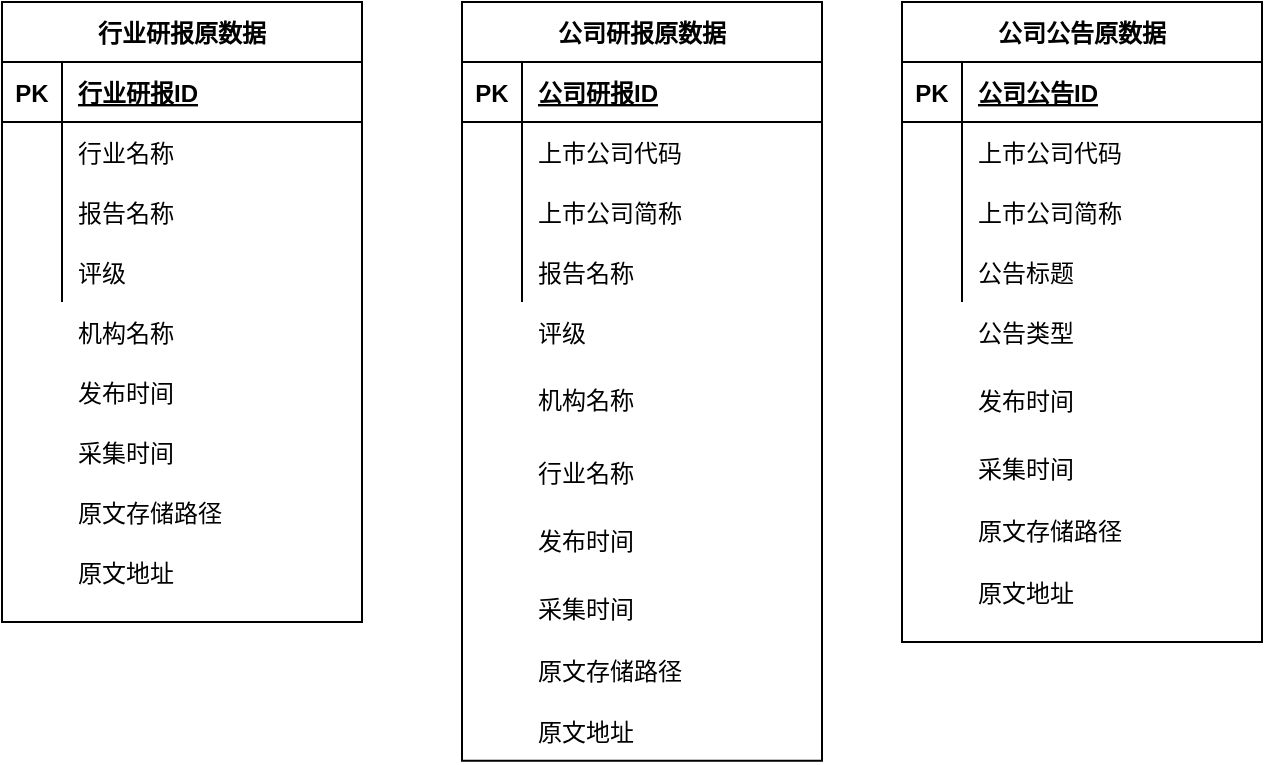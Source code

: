 <mxfile version="14.4.9" type="github">
  <diagram id="uSX-9S-eXGz2k6nIvwEQ" name="第 1 页">
    <mxGraphModel dx="968" dy="469" grid="1" gridSize="10" guides="1" tooltips="1" connect="1" arrows="1" fold="1" page="1" pageScale="1" pageWidth="850" pageHeight="1100" math="0" shadow="0">
      <root>
        <mxCell id="0" />
        <mxCell id="1" parent="0" />
        <mxCell id="P-fnGor--EmOhXwZXgAq-38" value="" style="group" vertex="1" connectable="0" parent="1">
          <mxGeometry x="70" y="100" width="180" height="310" as="geometry" />
        </mxCell>
        <mxCell id="P-fnGor--EmOhXwZXgAq-15" value="行业研报原数据" style="shape=table;startSize=30;container=1;collapsible=1;childLayout=tableLayout;fixedRows=1;rowLines=0;fontStyle=1;align=center;resizeLast=1;" vertex="1" parent="P-fnGor--EmOhXwZXgAq-38">
          <mxGeometry width="180" height="310" as="geometry" />
        </mxCell>
        <mxCell id="P-fnGor--EmOhXwZXgAq-16" value="" style="shape=partialRectangle;collapsible=0;dropTarget=0;pointerEvents=0;fillColor=none;top=0;left=0;bottom=1;right=0;points=[[0,0.5],[1,0.5]];portConstraint=eastwest;" vertex="1" parent="P-fnGor--EmOhXwZXgAq-15">
          <mxGeometry y="30" width="180" height="30" as="geometry" />
        </mxCell>
        <mxCell id="P-fnGor--EmOhXwZXgAq-17" value="PK" style="shape=partialRectangle;connectable=0;fillColor=none;top=0;left=0;bottom=0;right=0;fontStyle=1;overflow=hidden;" vertex="1" parent="P-fnGor--EmOhXwZXgAq-16">
          <mxGeometry width="30" height="30" as="geometry" />
        </mxCell>
        <mxCell id="P-fnGor--EmOhXwZXgAq-18" value="行业研报ID" style="shape=partialRectangle;connectable=0;fillColor=none;top=0;left=0;bottom=0;right=0;align=left;spacingLeft=6;fontStyle=5;overflow=hidden;" vertex="1" parent="P-fnGor--EmOhXwZXgAq-16">
          <mxGeometry x="30" width="150" height="30" as="geometry" />
        </mxCell>
        <mxCell id="P-fnGor--EmOhXwZXgAq-19" value="" style="shape=partialRectangle;collapsible=0;dropTarget=0;pointerEvents=0;fillColor=none;top=0;left=0;bottom=0;right=0;points=[[0,0.5],[1,0.5]];portConstraint=eastwest;" vertex="1" parent="P-fnGor--EmOhXwZXgAq-15">
          <mxGeometry y="60" width="180" height="30" as="geometry" />
        </mxCell>
        <mxCell id="P-fnGor--EmOhXwZXgAq-20" value="" style="shape=partialRectangle;connectable=0;fillColor=none;top=0;left=0;bottom=0;right=0;editable=1;overflow=hidden;" vertex="1" parent="P-fnGor--EmOhXwZXgAq-19">
          <mxGeometry width="30" height="30" as="geometry" />
        </mxCell>
        <mxCell id="P-fnGor--EmOhXwZXgAq-21" value="行业名称" style="shape=partialRectangle;connectable=0;fillColor=none;top=0;left=0;bottom=0;right=0;align=left;spacingLeft=6;overflow=hidden;" vertex="1" parent="P-fnGor--EmOhXwZXgAq-19">
          <mxGeometry x="30" width="150" height="30" as="geometry" />
        </mxCell>
        <mxCell id="P-fnGor--EmOhXwZXgAq-22" value="" style="shape=partialRectangle;collapsible=0;dropTarget=0;pointerEvents=0;fillColor=none;top=0;left=0;bottom=0;right=0;points=[[0,0.5],[1,0.5]];portConstraint=eastwest;" vertex="1" parent="P-fnGor--EmOhXwZXgAq-15">
          <mxGeometry y="90" width="180" height="30" as="geometry" />
        </mxCell>
        <mxCell id="P-fnGor--EmOhXwZXgAq-23" value="" style="shape=partialRectangle;connectable=0;fillColor=none;top=0;left=0;bottom=0;right=0;editable=1;overflow=hidden;" vertex="1" parent="P-fnGor--EmOhXwZXgAq-22">
          <mxGeometry width="30" height="30" as="geometry" />
        </mxCell>
        <mxCell id="P-fnGor--EmOhXwZXgAq-24" value="报告名称" style="shape=partialRectangle;connectable=0;fillColor=none;top=0;left=0;bottom=0;right=0;align=left;spacingLeft=6;overflow=hidden;" vertex="1" parent="P-fnGor--EmOhXwZXgAq-22">
          <mxGeometry x="30" width="150" height="30" as="geometry" />
        </mxCell>
        <mxCell id="P-fnGor--EmOhXwZXgAq-25" value="" style="shape=partialRectangle;collapsible=0;dropTarget=0;pointerEvents=0;fillColor=none;top=0;left=0;bottom=0;right=0;points=[[0,0.5],[1,0.5]];portConstraint=eastwest;" vertex="1" parent="P-fnGor--EmOhXwZXgAq-15">
          <mxGeometry y="120" width="180" height="30" as="geometry" />
        </mxCell>
        <mxCell id="P-fnGor--EmOhXwZXgAq-26" value="" style="shape=partialRectangle;connectable=0;fillColor=none;top=0;left=0;bottom=0;right=0;editable=1;overflow=hidden;" vertex="1" parent="P-fnGor--EmOhXwZXgAq-25">
          <mxGeometry width="30" height="30" as="geometry" />
        </mxCell>
        <mxCell id="P-fnGor--EmOhXwZXgAq-27" value="评级" style="shape=partialRectangle;connectable=0;fillColor=none;top=0;left=0;bottom=0;right=0;align=left;spacingLeft=6;overflow=hidden;" vertex="1" parent="P-fnGor--EmOhXwZXgAq-25">
          <mxGeometry x="30" width="150" height="30" as="geometry" />
        </mxCell>
        <mxCell id="P-fnGor--EmOhXwZXgAq-28" value="" style="shape=partialRectangle;connectable=0;fillColor=none;top=0;left=0;bottom=0;right=0;editable=1;overflow=hidden;" vertex="1" parent="P-fnGor--EmOhXwZXgAq-38">
          <mxGeometry y="150" width="30" height="30" as="geometry" />
        </mxCell>
        <mxCell id="P-fnGor--EmOhXwZXgAq-29" value="机构名称" style="shape=partialRectangle;connectable=0;fillColor=none;top=0;left=0;bottom=0;right=0;align=left;spacingLeft=6;overflow=hidden;" vertex="1" parent="P-fnGor--EmOhXwZXgAq-38">
          <mxGeometry x="30" y="150" width="150" height="30" as="geometry" />
        </mxCell>
        <mxCell id="P-fnGor--EmOhXwZXgAq-30" value="" style="shape=partialRectangle;connectable=0;fillColor=none;top=0;left=0;bottom=0;right=0;editable=1;overflow=hidden;" vertex="1" parent="P-fnGor--EmOhXwZXgAq-38">
          <mxGeometry y="180" width="30" height="30" as="geometry" />
        </mxCell>
        <mxCell id="P-fnGor--EmOhXwZXgAq-31" value="发布时间" style="shape=partialRectangle;connectable=0;fillColor=none;top=0;left=0;bottom=0;right=0;align=left;spacingLeft=6;overflow=hidden;" vertex="1" parent="P-fnGor--EmOhXwZXgAq-38">
          <mxGeometry x="30" y="180" width="150" height="30" as="geometry" />
        </mxCell>
        <mxCell id="P-fnGor--EmOhXwZXgAq-32" value="" style="shape=partialRectangle;connectable=0;fillColor=none;top=0;left=0;bottom=0;right=0;editable=1;overflow=hidden;" vertex="1" parent="P-fnGor--EmOhXwZXgAq-38">
          <mxGeometry y="210" width="30" height="30" as="geometry" />
        </mxCell>
        <mxCell id="P-fnGor--EmOhXwZXgAq-33" value="采集时间" style="shape=partialRectangle;connectable=0;fillColor=none;top=0;left=0;bottom=0;right=0;align=left;spacingLeft=6;overflow=hidden;" vertex="1" parent="P-fnGor--EmOhXwZXgAq-38">
          <mxGeometry x="30" y="210" width="150" height="30" as="geometry" />
        </mxCell>
        <mxCell id="P-fnGor--EmOhXwZXgAq-34" value="" style="shape=partialRectangle;connectable=0;fillColor=none;top=0;left=0;bottom=0;right=0;editable=1;overflow=hidden;" vertex="1" parent="P-fnGor--EmOhXwZXgAq-38">
          <mxGeometry y="240" width="30" height="30" as="geometry" />
        </mxCell>
        <mxCell id="P-fnGor--EmOhXwZXgAq-35" value="原文存储路径" style="shape=partialRectangle;connectable=0;fillColor=none;top=0;left=0;bottom=0;right=0;align=left;spacingLeft=6;overflow=hidden;" vertex="1" parent="P-fnGor--EmOhXwZXgAq-38">
          <mxGeometry x="30" y="240" width="150" height="30" as="geometry" />
        </mxCell>
        <mxCell id="P-fnGor--EmOhXwZXgAq-36" value="" style="shape=partialRectangle;connectable=0;fillColor=none;top=0;left=0;bottom=0;right=0;editable=1;overflow=hidden;" vertex="1" parent="P-fnGor--EmOhXwZXgAq-38">
          <mxGeometry y="270" width="30" height="30" as="geometry" />
        </mxCell>
        <mxCell id="P-fnGor--EmOhXwZXgAq-37" value="原文地址" style="shape=partialRectangle;connectable=0;fillColor=none;top=0;left=0;bottom=0;right=0;align=left;spacingLeft=6;overflow=hidden;" vertex="1" parent="P-fnGor--EmOhXwZXgAq-38">
          <mxGeometry x="30" y="270" width="150" height="30" as="geometry" />
        </mxCell>
        <mxCell id="P-fnGor--EmOhXwZXgAq-39" value="" style="group" vertex="1" connectable="0" parent="1">
          <mxGeometry x="300" y="100" width="180" height="380" as="geometry" />
        </mxCell>
        <mxCell id="P-fnGor--EmOhXwZXgAq-40" value="公司研报原数据" style="shape=table;startSize=30;container=1;collapsible=1;childLayout=tableLayout;fixedRows=1;rowLines=0;fontStyle=1;align=center;resizeLast=1;" vertex="1" parent="P-fnGor--EmOhXwZXgAq-39">
          <mxGeometry width="180" height="379.334" as="geometry" />
        </mxCell>
        <mxCell id="P-fnGor--EmOhXwZXgAq-41" value="" style="shape=partialRectangle;collapsible=0;dropTarget=0;pointerEvents=0;fillColor=none;top=0;left=0;bottom=1;right=0;points=[[0,0.5],[1,0.5]];portConstraint=eastwest;" vertex="1" parent="P-fnGor--EmOhXwZXgAq-40">
          <mxGeometry y="30" width="180" height="30" as="geometry" />
        </mxCell>
        <mxCell id="P-fnGor--EmOhXwZXgAq-42" value="PK" style="shape=partialRectangle;connectable=0;fillColor=none;top=0;left=0;bottom=0;right=0;fontStyle=1;overflow=hidden;" vertex="1" parent="P-fnGor--EmOhXwZXgAq-41">
          <mxGeometry width="30" height="30" as="geometry" />
        </mxCell>
        <mxCell id="P-fnGor--EmOhXwZXgAq-43" value="公司研报ID" style="shape=partialRectangle;connectable=0;fillColor=none;top=0;left=0;bottom=0;right=0;align=left;spacingLeft=6;fontStyle=5;overflow=hidden;" vertex="1" parent="P-fnGor--EmOhXwZXgAq-41">
          <mxGeometry x="30" width="150" height="30" as="geometry" />
        </mxCell>
        <mxCell id="P-fnGor--EmOhXwZXgAq-44" value="" style="shape=partialRectangle;collapsible=0;dropTarget=0;pointerEvents=0;fillColor=none;top=0;left=0;bottom=0;right=0;points=[[0,0.5],[1,0.5]];portConstraint=eastwest;" vertex="1" parent="P-fnGor--EmOhXwZXgAq-40">
          <mxGeometry y="60" width="180" height="30" as="geometry" />
        </mxCell>
        <mxCell id="P-fnGor--EmOhXwZXgAq-45" value="" style="shape=partialRectangle;connectable=0;fillColor=none;top=0;left=0;bottom=0;right=0;editable=1;overflow=hidden;" vertex="1" parent="P-fnGor--EmOhXwZXgAq-44">
          <mxGeometry width="30" height="30" as="geometry" />
        </mxCell>
        <mxCell id="P-fnGor--EmOhXwZXgAq-46" value="上市公司代码" style="shape=partialRectangle;connectable=0;fillColor=none;top=0;left=0;bottom=0;right=0;align=left;spacingLeft=6;overflow=hidden;" vertex="1" parent="P-fnGor--EmOhXwZXgAq-44">
          <mxGeometry x="30" width="150" height="30" as="geometry" />
        </mxCell>
        <mxCell id="P-fnGor--EmOhXwZXgAq-47" value="" style="shape=partialRectangle;collapsible=0;dropTarget=0;pointerEvents=0;fillColor=none;top=0;left=0;bottom=0;right=0;points=[[0,0.5],[1,0.5]];portConstraint=eastwest;" vertex="1" parent="P-fnGor--EmOhXwZXgAq-40">
          <mxGeometry y="90" width="180" height="30" as="geometry" />
        </mxCell>
        <mxCell id="P-fnGor--EmOhXwZXgAq-48" value="" style="shape=partialRectangle;connectable=0;fillColor=none;top=0;left=0;bottom=0;right=0;editable=1;overflow=hidden;" vertex="1" parent="P-fnGor--EmOhXwZXgAq-47">
          <mxGeometry width="30" height="30" as="geometry" />
        </mxCell>
        <mxCell id="P-fnGor--EmOhXwZXgAq-49" value="上市公司简称" style="shape=partialRectangle;connectable=0;fillColor=none;top=0;left=0;bottom=0;right=0;align=left;spacingLeft=6;overflow=hidden;" vertex="1" parent="P-fnGor--EmOhXwZXgAq-47">
          <mxGeometry x="30" width="150" height="30" as="geometry" />
        </mxCell>
        <mxCell id="P-fnGor--EmOhXwZXgAq-50" value="" style="shape=partialRectangle;collapsible=0;dropTarget=0;pointerEvents=0;fillColor=none;top=0;left=0;bottom=0;right=0;points=[[0,0.5],[1,0.5]];portConstraint=eastwest;" vertex="1" parent="P-fnGor--EmOhXwZXgAq-40">
          <mxGeometry y="120" width="180" height="30" as="geometry" />
        </mxCell>
        <mxCell id="P-fnGor--EmOhXwZXgAq-51" value="" style="shape=partialRectangle;connectable=0;fillColor=none;top=0;left=0;bottom=0;right=0;editable=1;overflow=hidden;" vertex="1" parent="P-fnGor--EmOhXwZXgAq-50">
          <mxGeometry width="30" height="30" as="geometry" />
        </mxCell>
        <mxCell id="P-fnGor--EmOhXwZXgAq-52" value="报告名称" style="shape=partialRectangle;connectable=0;fillColor=none;top=0;left=0;bottom=0;right=0;align=left;spacingLeft=6;overflow=hidden;" vertex="1" parent="P-fnGor--EmOhXwZXgAq-50">
          <mxGeometry x="30" width="150" height="30" as="geometry" />
        </mxCell>
        <mxCell id="P-fnGor--EmOhXwZXgAq-53" value="" style="shape=partialRectangle;connectable=0;fillColor=none;top=0;left=0;bottom=0;right=0;editable=1;overflow=hidden;" vertex="1" parent="P-fnGor--EmOhXwZXgAq-39">
          <mxGeometry y="183.549" width="30" height="36.71" as="geometry" />
        </mxCell>
        <mxCell id="P-fnGor--EmOhXwZXgAq-54" value="评级" style="shape=partialRectangle;connectable=0;fillColor=none;top=0;left=0;bottom=0;right=0;align=left;spacingLeft=6;overflow=hidden;" vertex="1" parent="P-fnGor--EmOhXwZXgAq-39">
          <mxGeometry x="30" y="146.836" width="150" height="36.71" as="geometry" />
        </mxCell>
        <mxCell id="P-fnGor--EmOhXwZXgAq-55" value="" style="shape=partialRectangle;connectable=0;fillColor=none;top=0;left=0;bottom=0;right=0;editable=1;overflow=hidden;" vertex="1" parent="P-fnGor--EmOhXwZXgAq-39">
          <mxGeometry y="220.258" width="30" height="36.71" as="geometry" />
        </mxCell>
        <mxCell id="P-fnGor--EmOhXwZXgAq-56" value="机构名称" style="shape=partialRectangle;connectable=0;fillColor=none;top=0;left=0;bottom=0;right=0;align=left;spacingLeft=6;overflow=hidden;" vertex="1" parent="P-fnGor--EmOhXwZXgAq-39">
          <mxGeometry x="30" y="179.996" width="150" height="36.71" as="geometry" />
        </mxCell>
        <mxCell id="P-fnGor--EmOhXwZXgAq-57" value="" style="shape=partialRectangle;connectable=0;fillColor=none;top=0;left=0;bottom=0;right=0;editable=1;overflow=hidden;" vertex="1" parent="P-fnGor--EmOhXwZXgAq-39">
          <mxGeometry y="256.968" width="30" height="36.71" as="geometry" />
        </mxCell>
        <mxCell id="P-fnGor--EmOhXwZXgAq-58" value="行业名称" style="shape=partialRectangle;connectable=0;fillColor=none;top=0;left=0;bottom=0;right=0;align=left;spacingLeft=6;overflow=hidden;" vertex="1" parent="P-fnGor--EmOhXwZXgAq-39">
          <mxGeometry x="30" y="216.706" width="150" height="36.71" as="geometry" />
        </mxCell>
        <mxCell id="P-fnGor--EmOhXwZXgAq-59" value="" style="shape=partialRectangle;connectable=0;fillColor=none;top=0;left=0;bottom=0;right=0;editable=1;overflow=hidden;" vertex="1" parent="P-fnGor--EmOhXwZXgAq-39">
          <mxGeometry y="293.678" width="30" height="36.71" as="geometry" />
        </mxCell>
        <mxCell id="P-fnGor--EmOhXwZXgAq-61" value="" style="shape=partialRectangle;connectable=0;fillColor=none;top=0;left=0;bottom=0;right=0;editable=1;overflow=hidden;" vertex="1" parent="P-fnGor--EmOhXwZXgAq-39">
          <mxGeometry y="330.387" width="30" height="36.71" as="geometry" />
        </mxCell>
        <mxCell id="P-fnGor--EmOhXwZXgAq-63" value="发布时间" style="shape=partialRectangle;connectable=0;fillColor=none;top=0;left=0;bottom=0;right=0;align=left;spacingLeft=6;overflow=hidden;" vertex="1" parent="P-fnGor--EmOhXwZXgAq-39">
          <mxGeometry x="30" y="253.413" width="150" height="30.757" as="geometry" />
        </mxCell>
        <mxCell id="P-fnGor--EmOhXwZXgAq-64" value="采集时间" style="shape=partialRectangle;connectable=0;fillColor=none;top=0;left=0;bottom=0;right=0;align=left;spacingLeft=6;overflow=hidden;" vertex="1" parent="P-fnGor--EmOhXwZXgAq-39">
          <mxGeometry x="30" y="287.73" width="150" height="30.757" as="geometry" />
        </mxCell>
        <mxCell id="P-fnGor--EmOhXwZXgAq-65" value="原文存储路径" style="shape=partialRectangle;connectable=0;fillColor=none;top=0;left=0;bottom=0;right=0;align=left;spacingLeft=6;overflow=hidden;" vertex="1" parent="P-fnGor--EmOhXwZXgAq-39">
          <mxGeometry x="30" y="318.486" width="150" height="30.757" as="geometry" />
        </mxCell>
        <mxCell id="P-fnGor--EmOhXwZXgAq-66" value="原文地址" style="shape=partialRectangle;connectable=0;fillColor=none;top=0;left=0;bottom=0;right=0;align=left;spacingLeft=6;overflow=hidden;" vertex="1" parent="P-fnGor--EmOhXwZXgAq-39">
          <mxGeometry x="30" y="349.243" width="150" height="30.757" as="geometry" />
        </mxCell>
        <mxCell id="P-fnGor--EmOhXwZXgAq-93" value="" style="group" vertex="1" connectable="0" parent="1">
          <mxGeometry x="520" y="100" width="180" height="367.097" as="geometry" />
        </mxCell>
        <mxCell id="P-fnGor--EmOhXwZXgAq-68" value="公司公告原数据" style="shape=table;startSize=30;container=1;collapsible=1;childLayout=tableLayout;fixedRows=1;rowLines=0;fontStyle=1;align=center;resizeLast=1;" vertex="1" parent="P-fnGor--EmOhXwZXgAq-93">
          <mxGeometry width="180" height="320" as="geometry" />
        </mxCell>
        <mxCell id="P-fnGor--EmOhXwZXgAq-69" value="" style="shape=partialRectangle;collapsible=0;dropTarget=0;pointerEvents=0;fillColor=none;top=0;left=0;bottom=1;right=0;points=[[0,0.5],[1,0.5]];portConstraint=eastwest;" vertex="1" parent="P-fnGor--EmOhXwZXgAq-68">
          <mxGeometry y="30" width="180" height="30" as="geometry" />
        </mxCell>
        <mxCell id="P-fnGor--EmOhXwZXgAq-70" value="PK" style="shape=partialRectangle;connectable=0;fillColor=none;top=0;left=0;bottom=0;right=0;fontStyle=1;overflow=hidden;" vertex="1" parent="P-fnGor--EmOhXwZXgAq-69">
          <mxGeometry width="30" height="30" as="geometry" />
        </mxCell>
        <mxCell id="P-fnGor--EmOhXwZXgAq-71" value="公司公告ID" style="shape=partialRectangle;connectable=0;fillColor=none;top=0;left=0;bottom=0;right=0;align=left;spacingLeft=6;fontStyle=5;overflow=hidden;" vertex="1" parent="P-fnGor--EmOhXwZXgAq-69">
          <mxGeometry x="30" width="150" height="30" as="geometry" />
        </mxCell>
        <mxCell id="P-fnGor--EmOhXwZXgAq-72" value="" style="shape=partialRectangle;collapsible=0;dropTarget=0;pointerEvents=0;fillColor=none;top=0;left=0;bottom=0;right=0;points=[[0,0.5],[1,0.5]];portConstraint=eastwest;" vertex="1" parent="P-fnGor--EmOhXwZXgAq-68">
          <mxGeometry y="60" width="180" height="30" as="geometry" />
        </mxCell>
        <mxCell id="P-fnGor--EmOhXwZXgAq-73" value="" style="shape=partialRectangle;connectable=0;fillColor=none;top=0;left=0;bottom=0;right=0;editable=1;overflow=hidden;" vertex="1" parent="P-fnGor--EmOhXwZXgAq-72">
          <mxGeometry width="30" height="30" as="geometry" />
        </mxCell>
        <mxCell id="P-fnGor--EmOhXwZXgAq-74" value="上市公司代码" style="shape=partialRectangle;connectable=0;fillColor=none;top=0;left=0;bottom=0;right=0;align=left;spacingLeft=6;overflow=hidden;" vertex="1" parent="P-fnGor--EmOhXwZXgAq-72">
          <mxGeometry x="30" width="150" height="30" as="geometry" />
        </mxCell>
        <mxCell id="P-fnGor--EmOhXwZXgAq-75" value="" style="shape=partialRectangle;collapsible=0;dropTarget=0;pointerEvents=0;fillColor=none;top=0;left=0;bottom=0;right=0;points=[[0,0.5],[1,0.5]];portConstraint=eastwest;" vertex="1" parent="P-fnGor--EmOhXwZXgAq-68">
          <mxGeometry y="90" width="180" height="30" as="geometry" />
        </mxCell>
        <mxCell id="P-fnGor--EmOhXwZXgAq-76" value="" style="shape=partialRectangle;connectable=0;fillColor=none;top=0;left=0;bottom=0;right=0;editable=1;overflow=hidden;" vertex="1" parent="P-fnGor--EmOhXwZXgAq-75">
          <mxGeometry width="30" height="30" as="geometry" />
        </mxCell>
        <mxCell id="P-fnGor--EmOhXwZXgAq-77" value="上市公司简称" style="shape=partialRectangle;connectable=0;fillColor=none;top=0;left=0;bottom=0;right=0;align=left;spacingLeft=6;overflow=hidden;" vertex="1" parent="P-fnGor--EmOhXwZXgAq-75">
          <mxGeometry x="30" width="150" height="30" as="geometry" />
        </mxCell>
        <mxCell id="P-fnGor--EmOhXwZXgAq-78" value="" style="shape=partialRectangle;collapsible=0;dropTarget=0;pointerEvents=0;fillColor=none;top=0;left=0;bottom=0;right=0;points=[[0,0.5],[1,0.5]];portConstraint=eastwest;" vertex="1" parent="P-fnGor--EmOhXwZXgAq-68">
          <mxGeometry y="120" width="180" height="30" as="geometry" />
        </mxCell>
        <mxCell id="P-fnGor--EmOhXwZXgAq-79" value="" style="shape=partialRectangle;connectable=0;fillColor=none;top=0;left=0;bottom=0;right=0;editable=1;overflow=hidden;" vertex="1" parent="P-fnGor--EmOhXwZXgAq-78">
          <mxGeometry width="30" height="30" as="geometry" />
        </mxCell>
        <mxCell id="P-fnGor--EmOhXwZXgAq-80" value="公告标题" style="shape=partialRectangle;connectable=0;fillColor=none;top=0;left=0;bottom=0;right=0;align=left;spacingLeft=6;overflow=hidden;" vertex="1" parent="P-fnGor--EmOhXwZXgAq-78">
          <mxGeometry x="30" width="150" height="30" as="geometry" />
        </mxCell>
        <mxCell id="P-fnGor--EmOhXwZXgAq-81" value="" style="shape=partialRectangle;connectable=0;fillColor=none;top=0;left=0;bottom=0;right=0;editable=1;overflow=hidden;" vertex="1" parent="P-fnGor--EmOhXwZXgAq-93">
          <mxGeometry y="183.549" width="30" height="36.71" as="geometry" />
        </mxCell>
        <mxCell id="P-fnGor--EmOhXwZXgAq-82" value="公告类型" style="shape=partialRectangle;connectable=0;fillColor=none;top=0;left=0;bottom=0;right=0;align=left;spacingLeft=6;overflow=hidden;" vertex="1" parent="P-fnGor--EmOhXwZXgAq-93">
          <mxGeometry x="30" y="146.836" width="150" height="36.71" as="geometry" />
        </mxCell>
        <mxCell id="P-fnGor--EmOhXwZXgAq-83" value="" style="shape=partialRectangle;connectable=0;fillColor=none;top=0;left=0;bottom=0;right=0;editable=1;overflow=hidden;" vertex="1" parent="P-fnGor--EmOhXwZXgAq-93">
          <mxGeometry y="220.258" width="30" height="36.71" as="geometry" />
        </mxCell>
        <mxCell id="P-fnGor--EmOhXwZXgAq-85" value="" style="shape=partialRectangle;connectable=0;fillColor=none;top=0;left=0;bottom=0;right=0;editable=1;overflow=hidden;" vertex="1" parent="P-fnGor--EmOhXwZXgAq-93">
          <mxGeometry y="256.968" width="30" height="36.71" as="geometry" />
        </mxCell>
        <mxCell id="P-fnGor--EmOhXwZXgAq-87" value="" style="shape=partialRectangle;connectable=0;fillColor=none;top=0;left=0;bottom=0;right=0;editable=1;overflow=hidden;" vertex="1" parent="P-fnGor--EmOhXwZXgAq-93">
          <mxGeometry y="293.678" width="30" height="36.71" as="geometry" />
        </mxCell>
        <mxCell id="P-fnGor--EmOhXwZXgAq-88" value="" style="shape=partialRectangle;connectable=0;fillColor=none;top=0;left=0;bottom=0;right=0;editable=1;overflow=hidden;" vertex="1" parent="P-fnGor--EmOhXwZXgAq-93">
          <mxGeometry y="330.387" width="30" height="36.71" as="geometry" />
        </mxCell>
        <mxCell id="P-fnGor--EmOhXwZXgAq-89" value="发布时间" style="shape=partialRectangle;connectable=0;fillColor=none;top=0;left=0;bottom=0;right=0;align=left;spacingLeft=6;overflow=hidden;" vertex="1" parent="P-fnGor--EmOhXwZXgAq-93">
          <mxGeometry x="30" y="183.543" width="150" height="30.757" as="geometry" />
        </mxCell>
        <mxCell id="P-fnGor--EmOhXwZXgAq-90" value="采集时间" style="shape=partialRectangle;connectable=0;fillColor=none;top=0;left=0;bottom=0;right=0;align=left;spacingLeft=6;overflow=hidden;" vertex="1" parent="P-fnGor--EmOhXwZXgAq-93">
          <mxGeometry x="30" y="217.86" width="150" height="30.757" as="geometry" />
        </mxCell>
        <mxCell id="P-fnGor--EmOhXwZXgAq-91" value="原文存储路径" style="shape=partialRectangle;connectable=0;fillColor=none;top=0;left=0;bottom=0;right=0;align=left;spacingLeft=6;overflow=hidden;" vertex="1" parent="P-fnGor--EmOhXwZXgAq-93">
          <mxGeometry x="30" y="248.616" width="150" height="30.757" as="geometry" />
        </mxCell>
        <mxCell id="P-fnGor--EmOhXwZXgAq-92" value="原文地址" style="shape=partialRectangle;connectable=0;fillColor=none;top=0;left=0;bottom=0;right=0;align=left;spacingLeft=6;overflow=hidden;" vertex="1" parent="P-fnGor--EmOhXwZXgAq-93">
          <mxGeometry x="30" y="279.373" width="150" height="30.757" as="geometry" />
        </mxCell>
      </root>
    </mxGraphModel>
  </diagram>
</mxfile>
